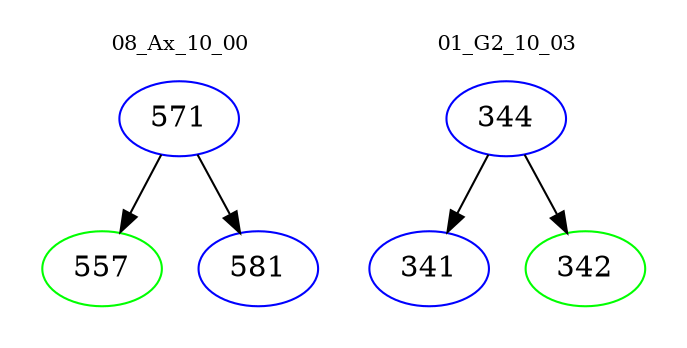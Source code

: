 digraph{
subgraph cluster_0 {
color = white
label = "08_Ax_10_00";
fontsize=10;
T0_571 [label="571", color="blue"]
T0_571 -> T0_557 [color="black"]
T0_557 [label="557", color="green"]
T0_571 -> T0_581 [color="black"]
T0_581 [label="581", color="blue"]
}
subgraph cluster_1 {
color = white
label = "01_G2_10_03";
fontsize=10;
T1_344 [label="344", color="blue"]
T1_344 -> T1_341 [color="black"]
T1_341 [label="341", color="blue"]
T1_344 -> T1_342 [color="black"]
T1_342 [label="342", color="green"]
}
}
